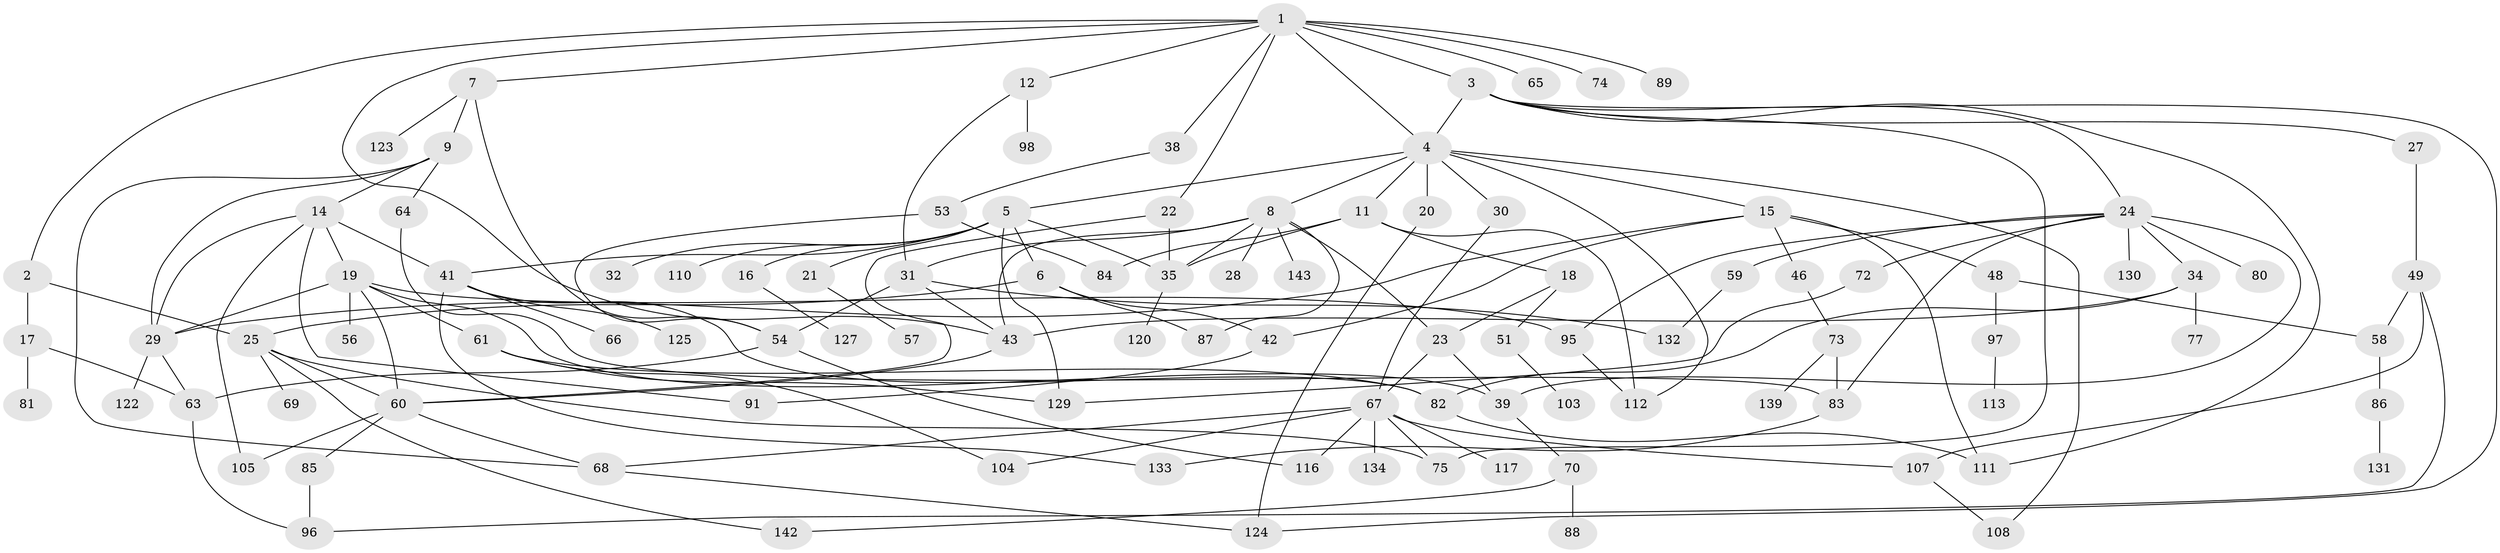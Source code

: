 // original degree distribution, {10: 0.006802721088435374, 3: 0.24489795918367346, 6: 0.034013605442176874, 11: 0.006802721088435374, 7: 0.02040816326530612, 4: 0.1292517006802721, 5: 0.047619047619047616, 2: 0.2857142857142857, 1: 0.22448979591836735}
// Generated by graph-tools (version 1.1) at 2025/41/03/06/25 10:41:29]
// undirected, 102 vertices, 157 edges
graph export_dot {
graph [start="1"]
  node [color=gray90,style=filled];
  1 [super="+36"];
  2;
  3 [super="+10"];
  4 [super="+33"];
  5 [super="+13"];
  6;
  7 [super="+118"];
  8 [super="+138"];
  9 [super="+62"];
  11 [super="+40"];
  12;
  14 [super="+128"];
  15 [super="+37"];
  16;
  17;
  18;
  19 [super="+26"];
  20;
  21 [super="+47"];
  22;
  23 [super="+76"];
  24 [super="+79"];
  25 [super="+44"];
  27 [super="+100"];
  28;
  29 [super="+102"];
  30;
  31 [super="+50"];
  32;
  34 [super="+71"];
  35 [super="+92"];
  38;
  39;
  41 [super="+45"];
  42 [super="+140"];
  43;
  46 [super="+146"];
  48 [super="+52"];
  49 [super="+115"];
  51 [super="+121"];
  53 [super="+137"];
  54 [super="+55"];
  56 [super="+90"];
  57;
  58;
  59;
  60 [super="+94"];
  61 [super="+78"];
  63;
  64;
  65 [super="+106"];
  66;
  67 [super="+93"];
  68 [super="+114"];
  69;
  70 [super="+109"];
  72;
  73;
  74;
  75 [super="+101"];
  77 [super="+147"];
  80;
  81 [super="+136"];
  82 [super="+141"];
  83 [super="+145"];
  84;
  85;
  86;
  87;
  88;
  89;
  91;
  95 [super="+119"];
  96 [super="+99"];
  97;
  98;
  103;
  104;
  105;
  107;
  108 [super="+135"];
  110;
  111;
  112;
  113;
  116;
  117;
  120;
  122;
  123;
  124 [super="+126"];
  125;
  127;
  129 [super="+144"];
  130;
  131;
  132;
  133;
  134;
  139;
  142;
  143;
  1 -- 2;
  1 -- 3;
  1 -- 4 [weight=2];
  1 -- 7;
  1 -- 12;
  1 -- 22;
  1 -- 65;
  1 -- 89;
  1 -- 74;
  1 -- 43;
  1 -- 38;
  2 -- 17;
  2 -- 25;
  3 -- 24;
  3 -- 27;
  3 -- 111;
  3 -- 75;
  3 -- 4;
  3 -- 124;
  4 -- 5;
  4 -- 8;
  4 -- 11;
  4 -- 15;
  4 -- 20;
  4 -- 30;
  4 -- 108;
  4 -- 112;
  5 -- 6;
  5 -- 21;
  5 -- 35;
  5 -- 41;
  5 -- 16;
  5 -- 32;
  5 -- 110;
  5 -- 129;
  6 -- 25;
  6 -- 87;
  6 -- 42;
  7 -- 9;
  7 -- 123;
  7 -- 54;
  8 -- 28;
  8 -- 31;
  8 -- 87;
  8 -- 23;
  8 -- 35;
  8 -- 43;
  8 -- 143;
  9 -- 14;
  9 -- 68;
  9 -- 29;
  9 -- 64;
  11 -- 18;
  11 -- 84;
  11 -- 35;
  11 -- 112;
  12 -- 98;
  12 -- 31;
  14 -- 19;
  14 -- 105;
  14 -- 41;
  14 -- 91;
  14 -- 29;
  15 -- 48;
  15 -- 111;
  15 -- 29;
  15 -- 42;
  15 -- 46;
  16 -- 127;
  17 -- 81;
  17 -- 63;
  18 -- 23;
  18 -- 51;
  19 -- 39;
  19 -- 56 [weight=2];
  19 -- 61;
  19 -- 95;
  19 -- 29;
  19 -- 60;
  20 -- 124;
  21 -- 57;
  22 -- 60;
  22 -- 35;
  23 -- 67;
  23 -- 39;
  24 -- 34;
  24 -- 59;
  24 -- 72;
  24 -- 80;
  24 -- 130;
  24 -- 83;
  24 -- 39;
  24 -- 95;
  25 -- 60;
  25 -- 69;
  25 -- 142;
  25 -- 75;
  27 -- 49;
  29 -- 122;
  29 -- 63;
  30 -- 67;
  31 -- 54;
  31 -- 43;
  31 -- 132;
  34 -- 77;
  34 -- 43;
  34 -- 82;
  35 -- 120;
  38 -- 53;
  39 -- 70;
  41 -- 66;
  41 -- 125;
  41 -- 133;
  41 -- 82;
  42 -- 91;
  43 -- 60;
  46 -- 73;
  48 -- 97;
  48 -- 58;
  49 -- 58;
  49 -- 107;
  49 -- 96;
  51 -- 103;
  53 -- 84;
  53 -- 54;
  54 -- 116;
  54 -- 63;
  58 -- 86;
  59 -- 132;
  60 -- 85;
  60 -- 105;
  60 -- 68;
  61 -- 82;
  61 -- 129;
  61 -- 104;
  63 -- 96;
  64 -- 83;
  67 -- 104;
  67 -- 107;
  67 -- 134;
  67 -- 75;
  67 -- 116;
  67 -- 68;
  67 -- 117;
  68 -- 124;
  70 -- 88;
  70 -- 142;
  72 -- 129;
  73 -- 139;
  73 -- 83;
  82 -- 111;
  83 -- 133;
  85 -- 96;
  86 -- 131;
  95 -- 112;
  97 -- 113;
  107 -- 108;
}
